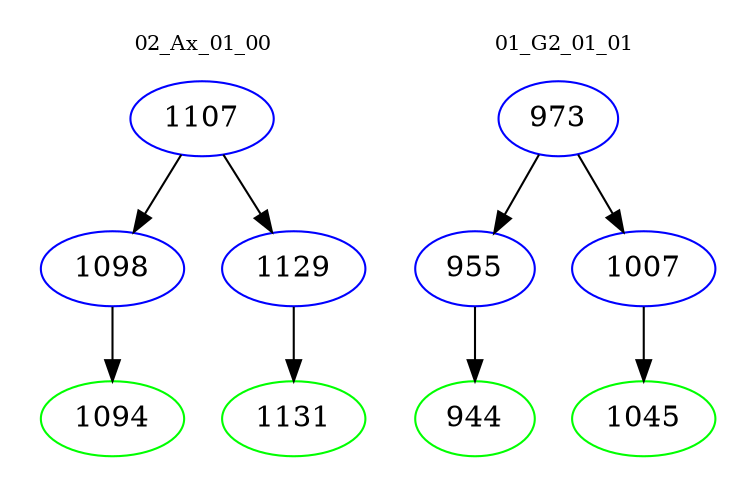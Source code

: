 digraph{
subgraph cluster_0 {
color = white
label = "02_Ax_01_00";
fontsize=10;
T0_1107 [label="1107", color="blue"]
T0_1107 -> T0_1098 [color="black"]
T0_1098 [label="1098", color="blue"]
T0_1098 -> T0_1094 [color="black"]
T0_1094 [label="1094", color="green"]
T0_1107 -> T0_1129 [color="black"]
T0_1129 [label="1129", color="blue"]
T0_1129 -> T0_1131 [color="black"]
T0_1131 [label="1131", color="green"]
}
subgraph cluster_1 {
color = white
label = "01_G2_01_01";
fontsize=10;
T1_973 [label="973", color="blue"]
T1_973 -> T1_955 [color="black"]
T1_955 [label="955", color="blue"]
T1_955 -> T1_944 [color="black"]
T1_944 [label="944", color="green"]
T1_973 -> T1_1007 [color="black"]
T1_1007 [label="1007", color="blue"]
T1_1007 -> T1_1045 [color="black"]
T1_1045 [label="1045", color="green"]
}
}
